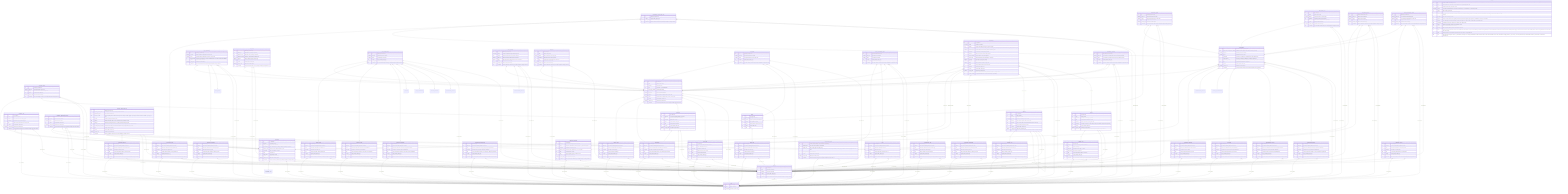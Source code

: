 erDiagram
    USER{
        str id "ID / primary key"
        str name "Name of user/agent"
        str description "Description of user / agent"
    }
    STATUS{
        str id "ID / primary key"
        str name "Short name for the status"
        str description "Description of the status"
        int _version "Version number of this record"
        datetime _change_date "Date this record was changed"
        str _comments "Free text comments on this record, for example description of changes made etc"
    }
    STATUS }o--||USER: "Record modified by"
    APPLICATION_AREA{
        str id "ID / primary key."
        str inScheme "The scheme/vocabulary that this record is from."
        str name "Short name / abbreviation for the application area."
        str description "Description of the application area."
        dict links "Link(s) to further information on the application area."
        int _version "Version of this record, e.g. 1."
        datetime _change_date "Date this record was changed."
        str _comments "Free text comments on this record, for example description of changes made etc."
    }
    CLIMATE_ZONE{
        str id "ID / primary key."
        str inSchema "The scheme/vocabulary that this record is from."
        str name "Short name / abbreviation for the climate zone."
        str description "Description of the climate zone"
        dict links "Links providing further definition of climate zone"
        int _version "Version number of this record"
        datetime _change_date "Date this record was changed"
        str _comments "Free text comments on this record, for example description of changes made etc"
    }
    EXPOSURE{
        str id "ID / primary key."
        str inSchema "The scheme/vocabulary that this record is from."
        str name "Short name / abbreviation for exposure classification."
        str description "Description of sensor exposure according to WMO-No. 8."
        dict links "Links providing further definition of exposure class."
        int _version "Version number of this record."
        datetime _change_date "Date this record was changed."
        str _comments "Free text comments on this record, for example description of changes made etc."
    }
    FACILITY_TYPE{
        str id "ID / primary key."
        str inScheme "The scheme/vocabulary that this record is from."
        str name "Short name / abbreviation for the facility type."
        str description "Description of the facility type."
        dict links "Link(s) to definition of facility type."
        int _version "Version number of this record."
        datetime _change_date "Date this record was changed."
        str _comments "Free text comments on this record, for example description of changes made etc."
    }
    FEATURE_TYPE{
        str id "ID / primary key."
        str inScheme "The scheme/vocabulary that this record is from."
        str name "Short name / abbreviation for the feature type."
        str description "Description of the feature type."
        dict links "Link(s) to definition of feature type."
        int _version "Version number of this record."
        datetime _change_date "Date this record was changed."
        str _comments "Free text comments on this record, for example description of changes made etc."
    }
    MEASUREMENT_QUALITY{
        str id "ID / primary key."
        str inScheme "The scheme/vocabulary that this record is from."
        str name "Short name / abbreviation for the measurement quality classification."
        str description "Description of the measurement quality classification."
        dict links "Link(s) to definition of fmeasurement quality classification."
        int _version "Version number of this record."
        datetime _change_date "Date this record was changed."
        str _comments "Free text comments on this record, for example description of changes made etc."
    }
    MEDIA_TYPE{
        str id "ID / primary key."
        str inScheme "The scheme/vocabulary that this record is from."
        str name "Short name / abbreviation for the media type."
        str description "Description of the media type."
        dict links "Link(s) to definition of media type."
        int _version "Version number of this record."
        datetime _change_date "Date this record was changed."
        str _comments "Free text comments on this record, for example description of changes made etc."
    }
    OBSERVATION_TYPE{
        str id "ID / primary key"
        str inSchema "The scheme/vocabulary that this record is from."
        str name "Short name / abbreviation for the observation type."
        str description "Description of the observation type."
        dict links "Link(s) to definition of the observation type."
        int _version "Version number of this record."
        datetime _change_date "Date this record was changed."
        str _comments "Free text comments on this record, for example description of changes made etc."
    }
    OBSERVED_PROPERTY{
        str id "ID / primary key."
        str inScheme "The scheme/vocabulary that this record is from."
        str name "Short name / abbreviation of observed property, e.g. 'at' for air temperature."
        str description "Description of observed property."
        str standard_name "CF standard name (if applicable), e.g. 'air_temperature'."
        str units "Canonical units, e.g. 'Kelvin'."
        dict links "Link(s) to definition / source of observed property."
        int _version "Version number of this record."
        datetime _change_date "Date this record was changed."
        str _comments "Free text comments on this record, for example description of changes made etc."
    }
    OBSERVING_METHOD{
        str id "ID / primary key."
        str inScheme "The scheme/vocabulary that this record is from."
        str name "Short name / abbreviation of the observing method."
        str description "Description of observing method."
        dict links "Links providing further definition of observing method."
        int _version "Version number of this record."
        datetime _change_date "Date this record was changed."
        str _comments "Free text comments on this record, for example description of changes made etc."
    }
    OBSERVING_PROCEDURE{
        str id "ID / primary key."
        str inScheme "The scheme/vocabulary that this record is from."
        str name "Short name / abbreviation of the observing procedure."
        str description "Description of observing procedure."
        dict links "Links providing further definition of observing procedure."
        int _version "Version number of this record."
        datetime _change_date "Date this record was changed."
        str _comments "Free text comments on this record, for example description of changes made etc."
    }
    OBSERVING_PROGRAM{
        str id "ID / primary key."
        str inScheme "The scheme/vocabulary that this record is from."
        str name "Short name / abbreviation of the observing program."
        str description "Description of observing program."
        dict links "Links providing further definition of observing program."
        int _version "Version number of this record."
        datetime _change_date "Date this record was changed."
        str _comments "Free text comments on this record, for example description of changes made etc."
    }
    OPERATING_STATUS{
        str id "ID / primary key."
        str inScheme "The scheme/vocabulary that this record is from."
        str name "Short name / abbreviation of the operating status."
        str description "Description of operating status."
        dict links "Links providing further definition of operating status."
        int _version "Version number of this record."
        datetime _change_date "Date this record was changed."
        str _comments "Free text comments on this record, for example description of changes made etc."
    }
    REFERENCE_SURFACE{
        str id "ID / primary key."
        str inScheme "The scheme/vocabulary that this record is from."
        str name "Short name / abbreviation of the reference surface."
        str description "Description of reference surface."
        dict links "Links providing further definition of reference."
        int _version "Version number of this record."
        datetime _change_date "Date this record was changed."
        str _comments "Free text comments on this record, for example description of changes made etc."
    }
    REPRESENTATIVENESS{
        str id "ID / primary key."
        str inScheme "The scheme/vocabulary that this record is from."
        str name "Short name / abbreviation for the representativeness classification."
        str description "Description of the representativeness classification."
        dict links "Links providing further information on the representativeness classification."
        int _version "Version number of this record."
        datetime _change_date "Date this record was changed."
        str _comments "Free text comments on this record, for example description of changes made etc."
    }
    ROLE{
        str id "ID / primary key."
        str inScheme "The scheme/vocabulary that this record is from."
        str name "Short name / abbreviation of the role."
        str description "Description of the role."
        dict links "Links providing further information on the role."
        int _version "Version number of this record."
        datetime _change_date "Date this record was changed."
        str _comments "Free text comments on this record, for example description of changes made etc."
    }
    SOURCE_TYPE{
        str id "ID / primary key."
        str inScheme "The scheme/vocabulary that this record is from."
        str name "Name of source type"
        str description "Description of source type, e.g. file etc"
        str IANA_scheme "IANA scheme (if applicable)"
        str links "Links providing further definition of source type"
        int _version "Version number of this record"
        datetime _change_date "Date this record was changed"
        str _comments "Free text comments on this record, for example description of changes made etc"
    }
    SURFACE_COVER{
        str id "ID / primary key."
        str inScheme "The scheme/vocabulary that this record is from."
        str name "Short name / abbreviation of the surface cover classification."
        str description "Description of the surface cover classification."
        dict links "Links providing further information on the surface cover classification."
        int _version "Version number of this record."
        datetime _change_date "Date this record was changed."
        str _comments "Free text comments on this record, for example description of changes made etc."
    }
    SURFACE_ROUGHNESS{
        str id "ID / primary key."
        str inScheme "The scheme/vocabulary that this record is from."
        str name "Short name / abbreviation of the surface roughness classification."
        str description "Description of the surface roughness classification."
        dict links "Links providing further information on the surface roughness classification."
        int _version "Version number of this record."
        datetime _change_date "Date this record was changed."
        str _comments "Free text comments on this record, for example description of changes made etc."
    }
    TERRITORY{
        str id "ID / primary key."
        str inScheme "The scheme/vocabulary that this record is from."
        str name "Short name / abbreviation for the territory."
        str description "Official name of territory."
        str ISO3c "ISO 3 character country code."
        dict links "Link(s) to further information."
        int _version "Version number of this record."
        datetime _change_date "Date this record was changed."
        str _comments "Free text comments on this record, for example description of changes made etc."
    }
    TIME_ZONE{
        str id "ID / primary key"
        str inScheme "The scheme/vocabulary that this record is from."
        str name "Name / abbreviation of time zone"
        str description "Description of the time zone."
        float offset "Offset from UTC in hours (decimal)"
        dict links "Link(s) to further information."
        int _version "Version number of this record"
        datetime _change_date "Date this record was changed"
        str _comments "Free text comments on this record, for example description of changes made etc"
    }
    TOPOGRAPHY_BATHYMETRY{
        str id "ID / primary key."
        str inScheme "The scheme/vocabulary that this record is from."
        str name "Short name / abbreviation of the topography / bathymetry classification."
        str description "Description of the topography / bathymetry classification."
        dict links "Links providing further information on the topography / bathymetry classification."
        int _version "Version number of this record."
        datetime _change_date "Date this record was changed."
        str _comments "Free text comments on this record, for example description of changes made etc."
    }
    WMO_REGION{
        str id "ID / primary key."
        str inScheme "The scheme/vocabulary that this record is from."
        str name "Short name / abbreviation of the WMO regional association."
        str description "Description of the WMO regional association."
        dict links "Links providing further information on the WMO regional association."
        int _version "Version number of this record."
        datetime _change_date "Date this record was changed."
        str _comments "Free text comments on this record, for example description of changes made etc."
    }
    APPLICATION_AREA }o--||USER: "Record modified by"
    APPLICATION_AREA }o--||STATUS: "Record has status"
    CLIMATE_ZONE }o--||USER: "Record modified by"
    CLIMATE_ZONE }o--||STATUS: "Record has status"
    EXPOSURE }o--||USER: "Record modified by"
    EXPOSURE }o--||STATUS: "Record has status"
    FACILITY_TYPE }o--||USER: "Record modified by"
    FACILITY_TYPE }o--||STATUS: "Record has status"
    FEATURE_TYPE }o--||USER: "Record modified by"
    FEATURE_TYPE }o--||STATUS: "Record has status"
    MEASUREMENT_QUALITY }o--||USER: "Record modified by"
    MEASUREMENT_QUALITY }o--||STATUS: "Record has status"
    MEDIA_TYPE }o--||USER: "Record modified by"
    MEDIA_TYPE }o--||STATUS: "Record has status"
    OBSERVATION_TYPE }o--||USER: "Record modified by"
    OBSERVATION_TYPE }o--||STATUS: "Record has status"
    OBSERVED_PROPERTY }o--||USER: "Record modified by"
    OBSERVED_PROPERTY }o--||STATUS: "Record has status"
    OBSERVING_METHOD }o--||USER: "Record modified by"
    OBSERVING_METHOD }o--||STATUS: "Record has status"
    OBSERVING_PROCEDURE }o--||USER: "Record modified by"
    OBSERVING_PROCEDURE }o--||STATUS: "Record has status"
    OBSERVING_PROGRAM }o--||USER: "Record modified by"
    OBSERVING_PROGRAM }o--||STATUS: "Record has status"
    OPERATING_STATUS }o--||USER: "Record modified by"
    OPERATING_STATUS }o--||STATUS: "Record has status"
    REFERENCE_SURFACE }o--||USER: "Record modified by"
    REFERENCE_SURFACE }o--||STATUS: "Record has status"
    REPRESENTATIVENESS }o--||USER: "Record modified by"
    REPRESENTATIVENESS }o--||STATUS: "Record has status"
    ROLE }o--||USER: "Record modified by"
    ROLE }o--||STATUS: "Record has status"
    SOURCE_TYPE }o--||USER: "Record modified by"
    SOURCE_TYPE }o--||STATUS: "Record has status"
    SURFACE_COVER }o--||USER: "Record modified by"
    SURFACE_COVER }o--||STATUS: "Record has status"
    SURFACE_ROUGHNESS }o--||USER: "Record modified by"
    SURFACE_ROUGHNESS }o--||STATUS: "Record has status"
    TERRITORY }o--o|WMO_REGION: ""
    TERRITORY }o--||USER: "Record modified by"
    TERRITORY }o--||STATUS: "Record has status"
    TIME_ZONE }o--||USER: "Record modified by"
    TIME_ZONE }o--||STATUS: "Record has status"
    TOPOGRAPHY_BATHYMETRY }o--||USER: "Record modified by"
    TOPOGRAPHY_BATHYMETRY }o--||STATUS: "Record has status"
    WMO_REGION }o--||USER: "Record modified by"
    WMO_REGION }o--||STATUS: "Record has status"
    DEPLOYMENT{
        str id "Unique ID / primary key for deployment."
        float height_above_local_reference_surface "Installation height of equipment above reference surface (in meters)."
        datetime valid_from "Date that this record is valid from."
        datetime valid_to "Date that this record is valid to."
        str configuration "Description of any shielding or configuration/setup of the instrumentation."
        str control_schedule "Description of schedule for calibrations or verification of instrument."
        str maintenance_schedule "A description (and schedule) of maintenance that is routinely performed on an instrument."
        dict links "Link(s) to further information on deployment."
        int _version "Version number of this record."
        datetime _change_date "Date this record was changed."
        str _comments "Free text comments on this record, for example description of changes made etc."
    }
    DEPLOYMENT_APPLICATION_AREA{
        str id "Primary key for this record."
        int _version "Version number of this record."
        datetime _change_date "Date this record was changed."
        str _comments "Free text comments on this record, for example description of changes made etc."
    }
    DEPLOYMENT_LOG{
        str id "ID / primary key."
        str author "Author of the log entry."
        datetime datetime "Date and time of the event being logged."
        str description "Description of of the event being logged."
        dict links "Links to further documentation of the logged event."
        int _version "Version number of this record."
        datetime _change_date "Date this record was changed."
        str _comments "Free text comments on this record, for example description of changes made etc."
    }
    DEPLOYMENT_MEDIA{
        str id "Primary key for this record."
        datetime valid_from "Date from which the media is valid."
        datetime valid_to "Date from which the media is no longer valid."
        int _version "Version number of this record."
        datetime _change_date "Date this record was changed."
        str _comments "Free text comments on this record, for example description of changes made etc."
    }
    DEPLOYMENT_PARTY{
        str id "Unique identifier for this record."
        datetime valid_from "Date this record is valid from."
        datetime valid_to "Date this record is valid to."
        int _version "Version number of this record."
        datetime _change_date "Date this record was changed."
        str _comments "Free text comments on this record, for example description of changes made etc."
    }
    EQUIPMENT{
        str id "ID / primary key."
        str description "Description of sensor."
        dict online_resource "Link(s) to further information."
        str specification_link "Link to manufacturers (or other) specification describing the equipment."
        str firmware_version "Firmware version of software installed in sensor."
        str manufacturer "Make, or manufacturer, of sensor."
        str model "Model of sensor."
        str serial_number "Serial number of sensor."
        int _version "Version number of this record."
        datetime _change_date "Date this record was changed."
        str _comments "Free text comments on this record, for example description of changes made etc."
    }
    EQUIPMENT_LOG{
        str id "ID / primary key."
        str author "Author of the log entry."
        datetime datetime "Date and time of the event being logged."
        str description "Description of of the event being logged."
        dict links "Links to further documentation of the logged event."
        int _version "Version number of this record."
        datetime _change_date "Date this record was changed."
        str _comments "Free text comments on this record, for example description of changes made etc."
    }
    EQUIPMENT_MEDIA{
        str id "Primary key for this record."
        datetime valid_from "Date from which the media is valid."
        datetime valid_to "Date from which the media is no longer valid."
        int _version "Version number of this record."
        datetime _change_date "Date this record was changed."
        str _comments "Free text comments on this record, for example description of changes made etc."
    }
    EQUIPMENT_RESPONSIBLE_PARTY{
        str id ""
        datetime valid_from "Date this record is valid from."
        datetime valid_to "Date this record is valid to."
        int _version "Version number of this record."
        datetime _change_date "Date this record was changed."
        str _comments "Free text comments on this record, for example description of changes made etc."
    }
    FEATURE{
        str id "ID / primary key."
        str name "Name of feature."
        str description "Description of feature."
        Geography geometry "Location / geospatial geometry of feature."
        float elevation "Mean elevation of feature above mean sea level."
        dict properties "Array of named values consistent with that defined for the feature type."
        dict links "Link(s) to further information on feature."
        int _version "Version number of this record."
        datetime _change_date "Date this record was changed."
        str _comments "Free text comments on this record, for example description of changes made etc."
    }
    HOST{
        str id "ID / primary key."
        str name "Preferred name of host."
        str description "Description of host."
        dict links "URI to host, e.g. to OSCAR/Surface."
        str wigos_station_identifier "WIGOS station identifier."
        datetime date_established "Date host was first established."
        datetime date_closed "Date host was first established."
        datetime valid_from "Date from which the details for this record are valid."
        datetime valid_to "Date after which the details for this record are no longer valid."
        int _version "Version number of this record."
        datetime _change_date "Date this record was changed."
        str _comments "Free text comments on this record, for example description of changes made etc."
    }
    HOST_AFFILIATION{
        str id "Primary key for this record."
        datetime valid_from "Date from which the details for this record are valid."
        datetime valid_to "Date after which the details for this record are no longer valid."
        str reporting_status "Declared reporting status of an observing facility with respect to a certain program/network affiliation."
        int _version "Version number of this record."
        datetime _change_date "Date this record was changed."
        str _comments "Free text comments on this record, for example description of changes made etc."
    }
    HOST_ALIAS{
        str id "Primary key for this record."
        str alternative_id "Alternative ID by which the host is known."
        str alternative_name "Alternative name by which the host is known."
        str alternative_authority "ID scheme / authority assigning alternative ID."
        datetime valid_from "Date the alternative id/name was used from."
        datetime valid_to "Last date the alternative id/name was used."
        int _version "Version number of this record."
        datetime _change_date "Date this record was changed."
        str _comments "Free text comments on this record, for example description of changes made etc."
    }
    HOST_ENVIRONMENT{
        str id "Primary key for this record."
        datetime valid_from "Date the this record is valid from"
        datetime valid_to "date that this record is valid to"
        int _version "Version number of this record"
        datetime _change_date "Date this record was changed"
        str _comments "Free text comments on this record, for example description of changes made etc"
    }
    HOST_LOCATION{
        str id "Primary key for this record."
        Geography location "Location of host/station during indicated time period."
        float elevation "Elevation of station above mean sea level in meters."
        datetime valid_from "Date from which the details for this record are valid."
        datetime valid_to "Date after which the details for this record are no longer valid."
        int _version "Version number of this record."
        datetime _change_date "Date this record was changed."
        str _comments "Free text comments on this record, for example description of changes made etc."
    }
    HOST_LOG{
        str id "ID / primary key."
        str author "Author of the log entry."
        datetime datetime "Date and time of the event being logged."
        str description "Description of of the event being logged."
        dict links "Links to further documentation of the logged event."
        int _version "Version number of this record."
        datetime _change_date "Date this record was changed."
        str _comments "Free text comments on this record, for example description of changes made etc."
    }
    HOST_MEDIA{
        str id "Primary key for this record."
        datetime valid_from "Date from which this record is valid."
        datetime valid_to "Date from which this record is no longer valid."
        int _version "Version number of this record."
        datetime _change_date "Date this record was changed."
        str _comments "Free text comments on this record, for example description of changes made etc."
    }
    HOST_RESPONSIBLE_PARTY{
        str id "Unique identifier for this record."
        datetime valid_from "Date this record is valid from."
        datetime valid_to "Date this record is valid to."
        int _version "Version number of this record."
        datetime _change_date "Date this record was changed."
        str _comments "Free text comments on this record, for example description of changes made etc."
    }
    MEDIA{
        str id "ID / primary key."
        str description "Description of the media."
        datetime created "Date the media was created/uploaded."
        str creator "Who uploaded the media. "
        int rights "Digital rights associated with the media."
        str source "Source of the media."
        dict data "TBD"
    }
    OBSERVATION{
        str id "ID / primary key."
        Geography location "Location of observation."
        float elevation "Elevation of observation above mean sea level (in meters)."
        datetime phenomenon_start "Start time of the phenomenon being observed or observing period, if missing assumed instantaneous with time given by phenomenon_end."
        datetime phenomenon_end "End time of the phenomenon being observed or observing period."
        float result_value "The value of the result in float representation."
        str result_uom "Units used to represent the value being observed."
        str result_description "str representation of the result if applicable."
        dict result_quality "JSON representation of the result quality, key / value pairs."
        datetime result_time "Time that the result became available."
        datetime valid_from "Time that the result starts to be valid."
        datetime valid_to "Time after which the result is no longer valid."
        str dataset "Primary dataset that this observation belongs to."
        dict parameter "List of key/ value pairs in dict."
        int _version "Version number of this record."
        datetime _change_date "Date this record was changed."
        str _comments "Free text comments on this record, for example description of changes made etc."
        str _source_identifier "The original identifier for the record from the data source (if available)."
    }
    REFERENCE_STATIONS{
        str id "ID / primary key for this record."
        datetime valid_from "Date the reference station started as a reference station for this host."
        datetime valid_to "Date the reference station stopped as a reference station for this host."
        int _version "Version number of this record."
        datetime _change_date "Date this record was changed."
        str _comments "Free text comments on this record, for example description of changes made etc."
    }
    RESPONSIBLE_PARTY{
        str id "A value uniquely identifying a party (individual or organization)."
        str individual_name "The name of the organization or the individual."
        str position_name "Role or position of the responsible person."
        str organization_name "Organization/affiliation of the individual/responsible person. In case of an organization, the name property should be used and this property is not to be used."
        dict contact_information "Contact information"
        int _version "Version number of this record."
        datetime _change_date "Date this record was changed."
        str _comments "Free text comments on this record, for example description of changes made etc."
    }
    SENSOR_CHARACTERISTICS{
        str id "Primary key for this record."
        str observing_method_details "A description of the method of measurement/observation used."
        int measurement_units "The units used in this record."
        float drift_per_unit_time "Intrinsic capability of the measurement/observing method - drift per unit time. Typically a percentage per unit time but could be absolute e.g. 1 degree per year."
        int unit_time "Unit time for drift per unit time (seconds)."
        float valid_min "Minimum observable value by sensor, in units specified by measurement units."
        float valid_max "Maximum observable value by sensor, in units specified by measurement units."
        float specified_absolute_uncertainty "Measurement uncertainty for measurements from this sensor, 2 sigma. Units as per measurement units."
        float specified_relative_uncertainty "Measurement uncertainty for measurements from this sensor, 2 sigma. Units in %, e.g. 20 %."
        dict links "Link(s) to further information."
        int _version "Version number of this record."
        datetime _change_date "Date this record was changed."
        str _comments "Free text comments on this record, for example description of changes made etc."
    }
    SENSOR_OPERATING_STATUS{
        str id "Primary key for this record."
        datetime valid_from "The date from which this status applies."
        datetime valid_to "The date from which this status is no longer valid."
        int _version "Version number of this record."
        datetime _change_date "Date this record was changed."
        str comments "Free text comments on this record, for example description of changes made etc."
    }
    SOURCE{
        str id "ID / primary key."
        str name "Name of source."
        str description "Description of source type, e.g. file etc."
        dict links "Link(s) to further information on source."
        str processor "Name of processor used to ingest the data."
        dict parameters "Parameters required to access the data from this source (NEED TO CHECK THIS, ENCRYPT?)."
        int _version "Version number of this record."
        datetime _change_date "Date this record was changed."
        str _comments "Free text comments on this record, for example description of changes made etc."
    }
    RECORD{
        str id "A unique identifier of the catalogue record."
        str time "The temporal extent of the resource. Can be null if there is no associated temporal extent."
        str title "A human-readable name given to the resource."
        Geography location "A geometry associated with the resource that is used for discovery. Can be null if there is no associated geometry."
        str created "Date of creation of this record."
        str updated "The most recent date on which the record was changed."
        str resource_type "The nature or genre of the resource. The value should be a code, convenient for filtering records. Where available, a link to the canonical URI of the record type resource will be added to the 'links' property."
        str description "A free-text account of the resource."
        str keywords "The topic or topics of the resource. Typically represented using free-form keywords, tags, key phrases, or classification codes. Semi-colon delimited"
        str language "The natural language used for textual values (e.g. titles, descriptions, etc.) of the resource. ISO 639-1/639-2 codes should be used."
        dict external_ids "An identifier for the resource assigned by an external (to the catalogue) entity."
        dict themes "A knowledge organization system used to classify the resource."
        dict formats "A list of available distributions of the resource."
        dict providers "A list of providers qualified by their role in association to the record."
        str license "A legal document under which the resource is made available. The value should be a code, convenient for filtering the records. Where applicable, the use of the identifiers from the SPDX License List is recommended. If multiple licenses apply, it is recommended to use ''various'.  Where available, links to a URI of each applicable license should be added to the 'links' property."
        str rights "A statement that concerns all rights not addressed by the license such as a copyright statement."
        dict links "A list of links for accessing the resource (e.g. download link, access link) in one of the supported distribution formats and/or links to other resources associated with this resource. Also, a list of links for navigating the API (e.g. prev, next, etc.).  Since the specification requires that at least the self link be present then the min items for this list should be one."
    }
    DEPLOYMENT }o--o|EQUIPMENT: ""
    DEPLOYMENT }o--o|HOST: ""
    DEPLOYMENT }o--o|REFERENCE_SURFACE: ""
    DEPLOYMENT }o--o|COMMUNICATION_METHOD: ""
    DEPLOYMENT }o--||SOURCE_OF_OBSERVATION: ""
    DEPLOYMENT }o--o|EXPOSURE: ""
    DEPLOYMENT }o--o|MEASUREMENT_QUALITY: ""
    DEPLOYMENT }o--o|REPRESENTATIVENESS: ""
    DEPLOYMENT }o--||USER: "Record modified by"
    DEPLOYMENT }o--||STATUS: "Record has status"
    DEPLOYMENT_APPLICATION_AREA }o--||DEPLOYMENT: ""
    DEPLOYMENT_APPLICATION_AREA }o--||APPLICATION_AREA: ""
    DEPLOYMENT_APPLICATION_AREA }o--||USER: "Record modified by"
    DEPLOYMENT_APPLICATION_AREA }o--||STATUS: "Record has status"
    DEPLOYMENT_LOG }o--||DEPLOYMENT: ""
    DEPLOYMENT_LOG }o--||USER: "Record modified by"
    DEPLOYMENT_LOG }o--||STATUS: "Record has status"
    DEPLOYMENT_MEDIA }o--o|DEPLOYMENT: ""
    DEPLOYMENT_MEDIA }o--o|MEDIA: ""
    DEPLOYMENT_MEDIA }o--||USER: "Record modified by"
    DEPLOYMENT_MEDIA }o--||STATUS: "Record has status"
    DEPLOYMENT_PARTY }o--||RESPONSIBLE_PARTY: ""
    DEPLOYMENT_PARTY }o--||ROLE: ""
    DEPLOYMENT_PARTY }o--||DEPLOYMENT: ""
    DEPLOYMENT_PARTY }o--||USER: "Record modified by"
    DEPLOYMENT_PARTY }o--||STATUS: "Record has status"
    EQUIPMENT }o--||EQUIPMENT_TYPE: ""
    EQUIPMENT }o--||USER: "Record modified by"
    EQUIPMENT }o--||STATUS: "Record has status"
    EQUIPMENT_LOG }o--||EQUIPMENT: ""
    EQUIPMENT_LOG }o--||USER: "Record modified by"
    EQUIPMENT_LOG }o--||STATUS: "Record has status"
    EQUIPMENT_MEDIA }o--o|EQUIPMENT: ""
    EQUIPMENT_MEDIA }o--o|MEDIA: ""
    EQUIPMENT_MEDIA }o--||USER: "Record modified by"
    EQUIPMENT_MEDIA }o--||STATUS: "Record has status"
    EQUIPMENT_RESPONSIBLE_PARTY }o--||EQUIPMENT: ""
    EQUIPMENT_RESPONSIBLE_PARTY }o--||RESPONSIBLE_PARTY: ""
    EQUIPMENT_RESPONSIBLE_PARTY }o--||ROLE: ""
    EQUIPMENT_RESPONSIBLE_PARTY }o--||USER: "Record modified by"
    EQUIPMENT_RESPONSIBLE_PARTY }o--||STATUS: "Record has status"
    FEATURE }o--||FEATURE_TYPE: "Is a"
    FEATURE }o--o|FEATURE: "Contained in "
    FEATURE }o--||USER: "Record modified by"
    FEATURE }o--||STATUS: "Record has status"
    HOST }o--o|FACILITY_TYPE: ""
    HOST }o--o|WMO_REGION: ""
    HOST }o--o|TERRITORY: ""
    HOST }o--o|TIME_ZONE: ""
    HOST }o--||USER: "Record modified by"
    HOST }o--||STATUS: "Record has status"
    HOST_AFFILIATION }o--||HOST: ""
    HOST_AFFILIATION }o--o|OBSERVING_PROGRAM: ""
    HOST_AFFILIATION }o--o|HOST_ALIASES: ""
    HOST_AFFILIATION }o--||USER: "Record modified by"
    HOST_AFFILIATION }o--||STATUS: "Record has status"
    HOST_ALIAS }o--||HOST: ""
    HOST_ALIAS }o--||USER: "Record modified by"
    HOST_ALIAS }o--||STATUS: "Record has status"
    HOST_ENVIRONMENT }o--||HOST: ""
    HOST_ENVIRONMENT }o--o|CLIMATE_ZONE: ""
    HOST_ENVIRONMENT }o--o|SURFACE_COVER: ""
    HOST_ENVIRONMENT }o--o|SURFACE_ROUGHNESS: ""
    HOST_ENVIRONMENT }o--o|ALTITUDE: ""
    HOST_ENVIRONMENT }o--o|LOCAL_TOPOGRAPHY: ""
    HOST_ENVIRONMENT }o--o|RELATIVE_ELEVATION: ""
    HOST_ENVIRONMENT }o--o|TOPOGRAPHIC_CONTEXT: ""
    HOST_ENVIRONMENT }o--||USER: "Record modified by"
    HOST_ENVIRONMENT }o--||STATUS: "Record has status"
    HOST_LOCATION }o--||HOST: ""
    HOST_LOCATION }o--o|GEOPOSITIONING_METHOD: ""
    HOST_LOCATION }o--||USER: "Record modified by"
    HOST_LOCATION }o--||STATUS: "Record has status"
    HOST_LOG }o--||HOST: ""
    HOST_LOG }o--||USER: "Record modified by"
    HOST_LOG }o--||STATUS: "Record has status"
    HOST_MEDIA }o--o|HOST: ""
    HOST_MEDIA }o--o|MEDIA: ""
    HOST_MEDIA }o--||USER: "Record modified by"
    HOST_MEDIA }o--||STATUS: "Record has status"
    HOST_RESPONSIBLE_PARTY }o--||RESPONSIBLE_PARTY: ""
    HOST_RESPONSIBLE_PARTY }o--||ROLE: ""
    HOST_RESPONSIBLE_PARTY }o--||HOST: ""
    HOST_RESPONSIBLE_PARTY }o--||USER: "Record modified by"
    HOST_RESPONSIBLE_PARTY }o--||STATUS: "Record has status"
    MEDIA }o--o|MEDIA_TYPE: ""
    OBSERVATION }o--o|OBSERVATION_TYPE: "Is a"
    OBSERVATION }o--||HOST: "Observed at"
    OBSERVATION }o--o|EQUIPMENT: "Observed by"
    OBSERVATION }o--||OBSERVED_PROPERTY: "Estimates / measures"
    OBSERVATION }o--o|OBSERVING_PROCEDURE: "Observed using"
    OBSERVATION }o--o|FEATURE: "Feature of interest"
    OBSERVATION }o--||USER: "Record modified by"
    OBSERVATION }o--||STATUS: "Record has status"
    OBSERVATION }o--||SOURCE: "Comes from"
    REFERENCE_STATIONS }o--o|HOST: ""
    REFERENCE_STATIONS }o--o|HOST: ""
    REFERENCE_STATIONS }o--||USER: "Record modified by"
    REFERENCE_STATIONS }o--||STATUS: "Record has status"
    RESPONSIBLE_PARTY }o--||USER: "Record modified by"
    RESPONSIBLE_PARTY }o--||STATUS: "Record has status"
    SENSOR_CHARACTERISTICS }o--||EQUIPMENT: ""
    SENSOR_CHARACTERISTICS }o--||OBSERVED_PROPERTY: ""
    SENSOR_CHARACTERISTICS }o--||OBSERVING_METHOD: ""
    SENSOR_CHARACTERISTICS }o--||USER: "Record modified by"
    SENSOR_CHARACTERISTICS }o--||STATUS: "Record has status"
    SENSOR_OPERATING_STATUS }o--||DEPLOYMENT: ""
    SENSOR_OPERATING_STATUS }o--||OPERATING_STATUS: ""
    SENSOR_OPERATING_STATUS }o--||USER: "Record modified by"
    SENSOR_OPERATING_STATUS }o--||STATUS: "Record has status"
    SOURCE }o--||SOURCE_TYPE: "Is a"
    SOURCE }o--||USER: "Record modified by"
    SOURCE }o--||STATUS: "Record has status"